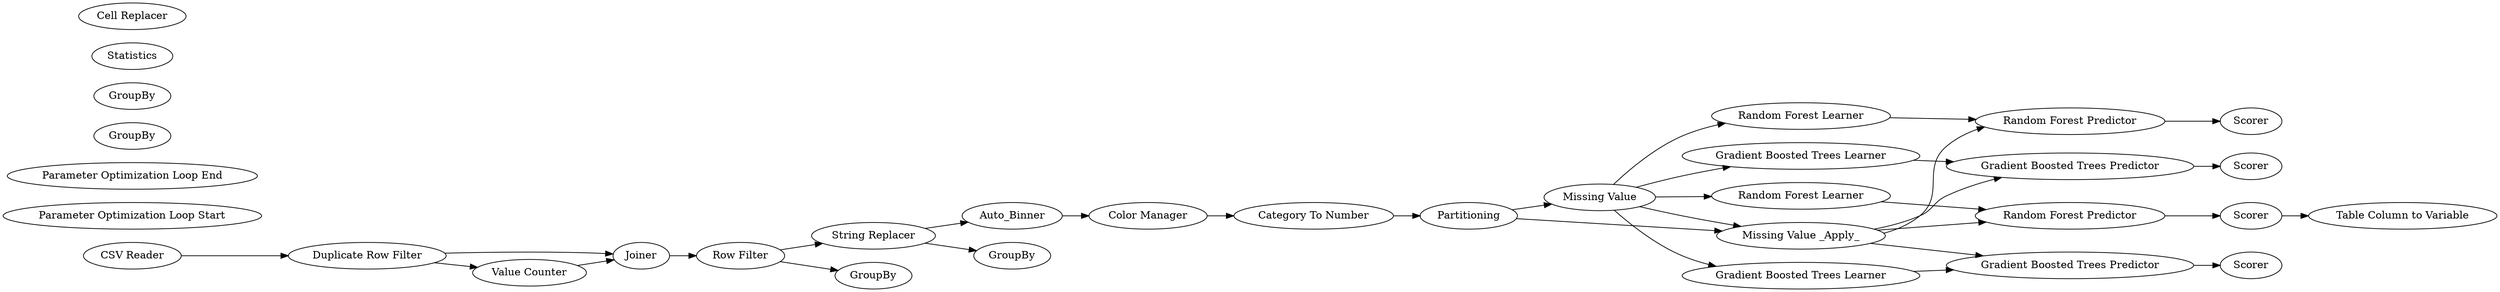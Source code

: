 digraph {
	1 [label="CSV Reader"]
	2 [label=Partitioning]
	3 [label="Random Forest Learner"]
	4 [label="Random Forest Predictor"]
	5 [label=Scorer]
	11 [label="Missing Value"]
	13 [label="Duplicate Row Filter"]
	21 [label="Category To Number"]
	99 [label="Parameter Optimization Loop Start"]
	100 [label="Table Column to Variable"]
	101 [label="Parameter Optimization Loop End"]
	108 [label="Value Counter"]
	109 [label=Joiner]
	110 [label="Row Filter"]
	111 [label=GroupBy]
	112 [label=GroupBy]
	113 [label=Statistics]
	115 [label=Auto_Binner]
	116 [label="Color Manager"]
	117 [label="Missing Value _Apply_"]
	118 [label="Random Forest Learner"]
	119 [label="Random Forest Predictor"]
	120 [label=Scorer]
	121 [label="Gradient Boosted Trees Predictor"]
	122 [label="Gradient Boosted Trees Predictor"]
	123 [label="Gradient Boosted Trees Learner"]
	124 [label="Gradient Boosted Trees Learner"]
	125 [label=Scorer]
	126 [label=Scorer]
	128 [label="Cell Replacer"]
	129 [label="String Replacer"]
	130 [label=GroupBy]
	131 [label=GroupBy]
	1 -> 13
	2 -> 11
	2 -> 117
	3 -> 4
	4 -> 5
	5 -> 100
	11 -> 3
	11 -> 123
	11 -> 124
	11 -> 118
	11 -> 117
	13 -> 109
	13 -> 108
	21 -> 2
	108 -> 109
	109 -> 110
	110 -> 131
	110 -> 129
	115 -> 116
	116 -> 21
	117 -> 119
	117 -> 121
	117 -> 122
	117 -> 4
	118 -> 119
	119 -> 120
	121 -> 125
	122 -> 126
	123 -> 121
	124 -> 122
	129 -> 130
	129 -> 115
	rankdir=LR
}

